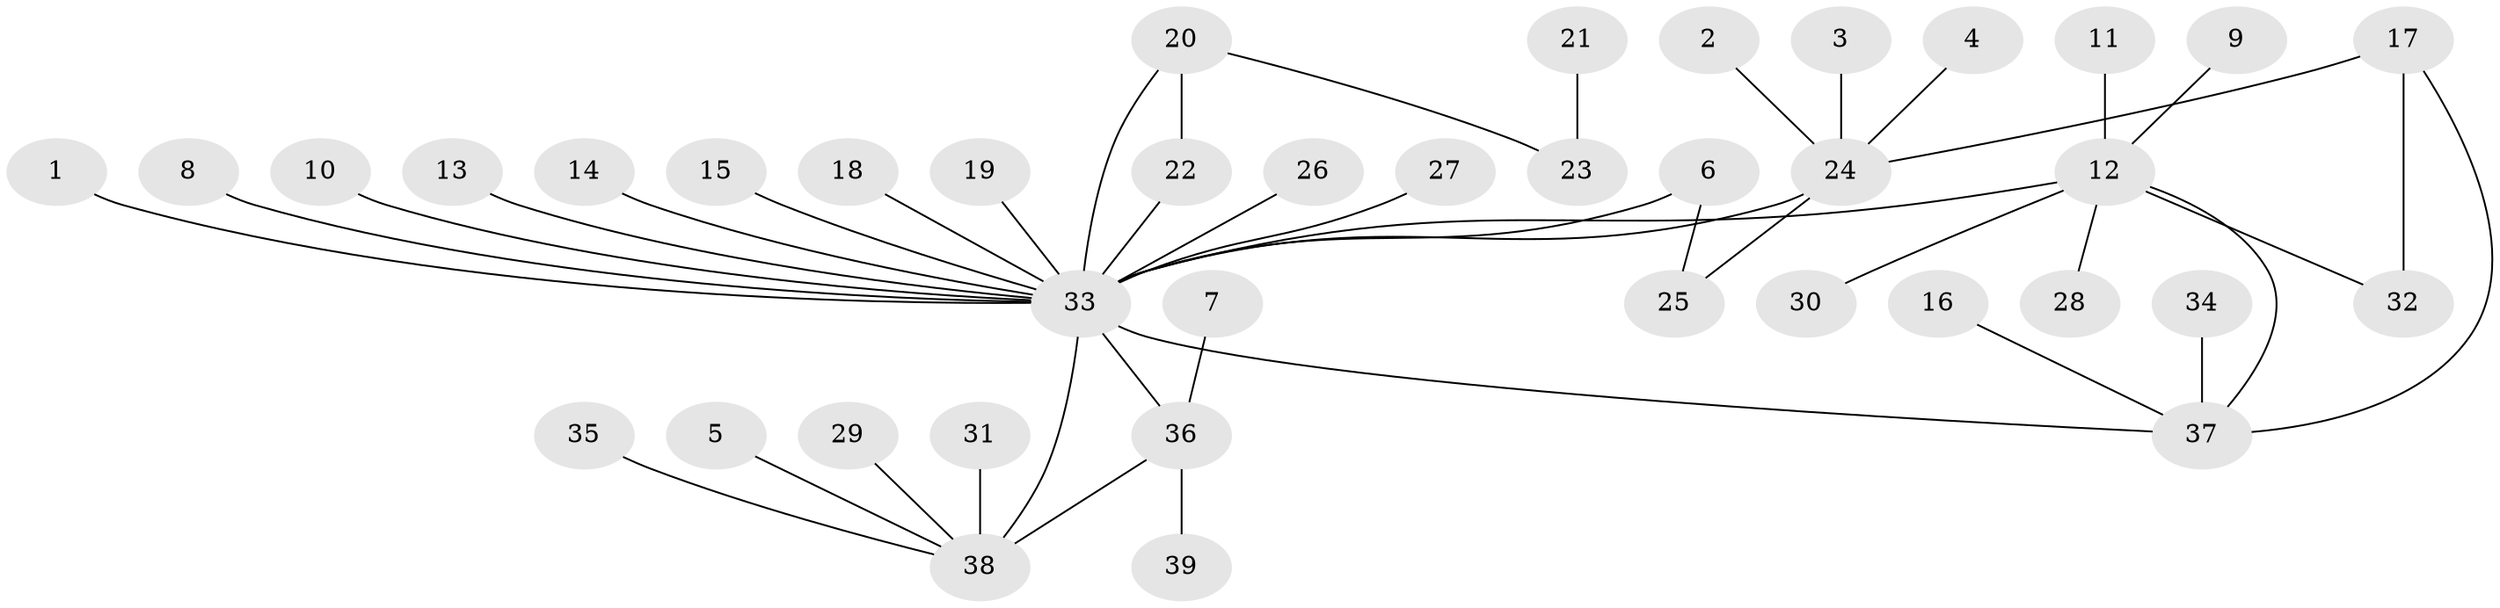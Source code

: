 // original degree distribution, {5: 0.02564102564102564, 23: 0.01282051282051282, 10: 0.01282051282051282, 8: 0.038461538461538464, 1: 0.5897435897435898, 3: 0.08974358974358974, 4: 0.038461538461538464, 2: 0.19230769230769232}
// Generated by graph-tools (version 1.1) at 2025/49/03/09/25 03:49:50]
// undirected, 39 vertices, 44 edges
graph export_dot {
graph [start="1"]
  node [color=gray90,style=filled];
  1;
  2;
  3;
  4;
  5;
  6;
  7;
  8;
  9;
  10;
  11;
  12;
  13;
  14;
  15;
  16;
  17;
  18;
  19;
  20;
  21;
  22;
  23;
  24;
  25;
  26;
  27;
  28;
  29;
  30;
  31;
  32;
  33;
  34;
  35;
  36;
  37;
  38;
  39;
  1 -- 33 [weight=1.0];
  2 -- 24 [weight=1.0];
  3 -- 24 [weight=1.0];
  4 -- 24 [weight=1.0];
  5 -- 38 [weight=1.0];
  6 -- 25 [weight=1.0];
  6 -- 33 [weight=1.0];
  7 -- 36 [weight=1.0];
  8 -- 33 [weight=1.0];
  9 -- 12 [weight=1.0];
  10 -- 33 [weight=1.0];
  11 -- 12 [weight=1.0];
  12 -- 28 [weight=1.0];
  12 -- 30 [weight=1.0];
  12 -- 32 [weight=1.0];
  12 -- 33 [weight=1.0];
  12 -- 37 [weight=1.0];
  13 -- 33 [weight=1.0];
  14 -- 33 [weight=1.0];
  15 -- 33 [weight=1.0];
  16 -- 37 [weight=1.0];
  17 -- 24 [weight=1.0];
  17 -- 32 [weight=1.0];
  17 -- 37 [weight=1.0];
  18 -- 33 [weight=1.0];
  19 -- 33 [weight=1.0];
  20 -- 22 [weight=1.0];
  20 -- 23 [weight=1.0];
  20 -- 33 [weight=1.0];
  21 -- 23 [weight=1.0];
  22 -- 33 [weight=1.0];
  24 -- 25 [weight=1.0];
  24 -- 33 [weight=2.0];
  26 -- 33 [weight=1.0];
  27 -- 33 [weight=1.0];
  29 -- 38 [weight=1.0];
  31 -- 38 [weight=1.0];
  33 -- 36 [weight=2.0];
  33 -- 37 [weight=1.0];
  33 -- 38 [weight=2.0];
  34 -- 37 [weight=1.0];
  35 -- 38 [weight=1.0];
  36 -- 38 [weight=1.0];
  36 -- 39 [weight=1.0];
}

